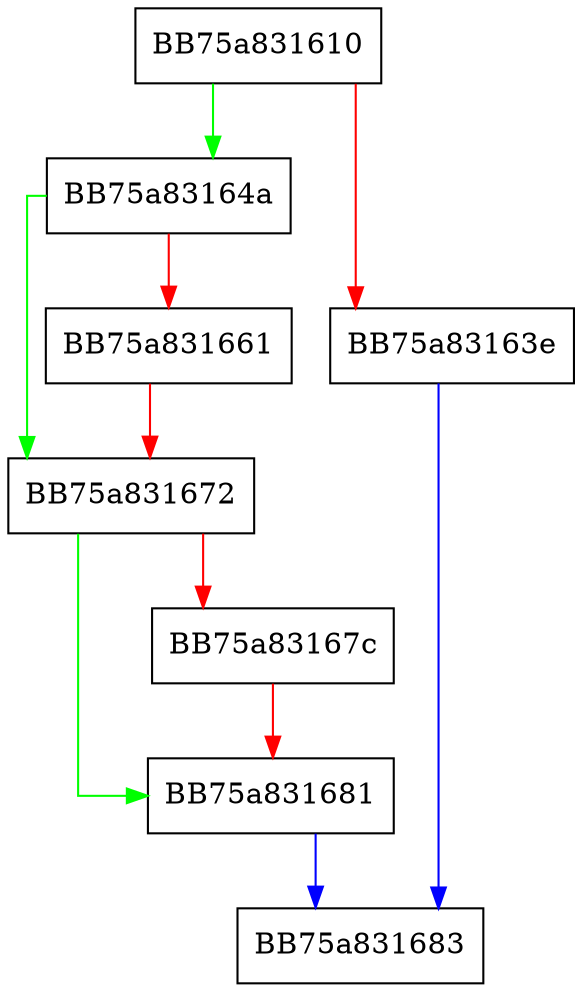 digraph CollectConnectionString {
  node [shape="box"];
  graph [splines=ortho];
  BB75a831610 -> BB75a83164a [color="green"];
  BB75a831610 -> BB75a83163e [color="red"];
  BB75a83163e -> BB75a831683 [color="blue"];
  BB75a83164a -> BB75a831672 [color="green"];
  BB75a83164a -> BB75a831661 [color="red"];
  BB75a831661 -> BB75a831672 [color="red"];
  BB75a831672 -> BB75a831681 [color="green"];
  BB75a831672 -> BB75a83167c [color="red"];
  BB75a83167c -> BB75a831681 [color="red"];
  BB75a831681 -> BB75a831683 [color="blue"];
}